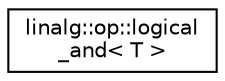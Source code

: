digraph "Graphical Class Hierarchy"
{
  edge [fontname="Helvetica",fontsize="10",labelfontname="Helvetica",labelfontsize="10"];
  node [fontname="Helvetica",fontsize="10",shape=record];
  rankdir="LR";
  Node1 [label="linalg::op::logical\l_and\< T \>",height=0.2,width=0.4,color="black", fillcolor="white", style="filled",URL="$structlinalg_1_1op_1_1logical__and.html"];
}
